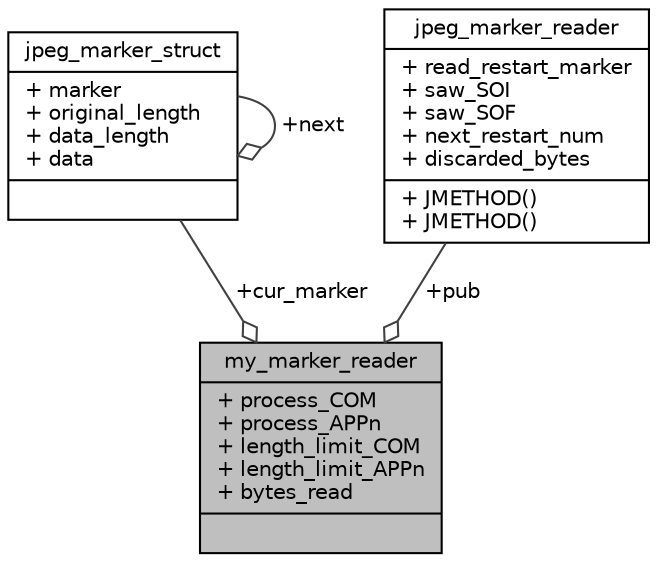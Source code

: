 digraph "my_marker_reader"
{
 // INTERACTIVE_SVG=YES
  edge [fontname="Helvetica",fontsize="10",labelfontname="Helvetica",labelfontsize="10"];
  node [fontname="Helvetica",fontsize="10",shape=record];
  Node1 [label="{my_marker_reader\n|+ process_COM\l+ process_APPn\l+ length_limit_COM\l+ length_limit_APPn\l+ bytes_read\l|}",height=0.2,width=0.4,color="black", fillcolor="grey75", style="filled", fontcolor="black"];
  Node2 -> Node1 [color="grey25",fontsize="10",style="solid",label=" +cur_marker" ,arrowhead="odiamond",fontname="Helvetica"];
  Node2 [label="{jpeg_marker_struct\n|+ marker\l+ original_length\l+ data_length\l+ data\l|}",height=0.2,width=0.4,color="black", fillcolor="white", style="filled",URL="$structjpeg__marker__struct.html"];
  Node2 -> Node2 [color="grey25",fontsize="10",style="solid",label=" +next" ,arrowhead="odiamond",fontname="Helvetica"];
  Node3 -> Node1 [color="grey25",fontsize="10",style="solid",label=" +pub" ,arrowhead="odiamond",fontname="Helvetica"];
  Node3 [label="{jpeg_marker_reader\n|+ read_restart_marker\l+ saw_SOI\l+ saw_SOF\l+ next_restart_num\l+ discarded_bytes\l|+ JMETHOD()\l+ JMETHOD()\l}",height=0.2,width=0.4,color="black", fillcolor="white", style="filled",URL="$structjpeg__marker__reader.html"];
}
